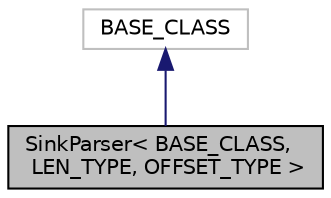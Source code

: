 digraph "SinkParser&lt; BASE_CLASS, LEN_TYPE, OFFSET_TYPE &gt;"
{
  edge [fontname="Helvetica",fontsize="10",labelfontname="Helvetica",labelfontsize="10"];
  node [fontname="Helvetica",fontsize="10",shape=record];
  Node1 [label="SinkParser\< BASE_CLASS,\l LEN_TYPE, OFFSET_TYPE \>",height=0.2,width=0.4,color="black", fillcolor="grey75", style="filled" fontcolor="black"];
  Node2 -> Node1 [dir="back",color="midnightblue",fontsize="10",style="solid",fontname="Helvetica"];
  Node2 [label="BASE_CLASS",height=0.2,width=0.4,color="grey75", fillcolor="white", style="filled"];
}
